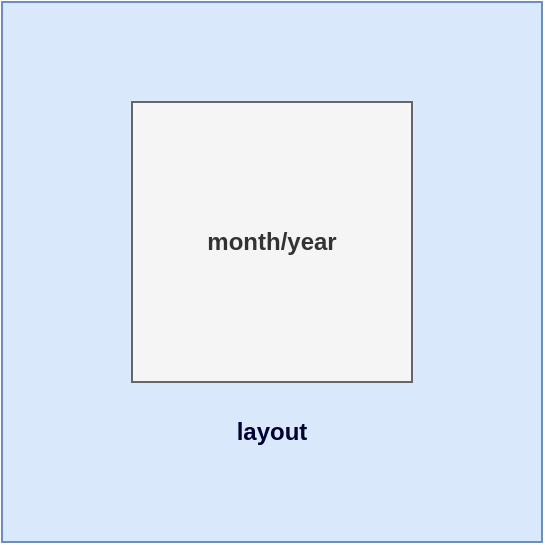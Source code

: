 <mxfile>
    <diagram id="DKHXUZhNlKdjLY8K6CWP" name="第 1 页">
        <mxGraphModel dx="349" dy="647" grid="1" gridSize="10" guides="1" tooltips="1" connect="1" arrows="1" fold="1" page="1" pageScale="1" pageWidth="850" pageHeight="1100" background="#ffffff" math="0" shadow="0">
            <root>
                <mxCell id="0"/>
                <mxCell id="1" parent="0"/>
                <mxCell id="5" value="" style="whiteSpace=wrap;html=1;aspect=fixed;fillColor=#dae8fc;strokeColor=#6c8ebf;" vertex="1" parent="1">
                    <mxGeometry x="130" y="190" width="270" height="270" as="geometry"/>
                </mxCell>
                <mxCell id="6" value="layout" style="text;align=center;html=1;verticalAlign=middle;whiteSpace=wrap;rounded=0;fontStyle=1;fontColor=#000033;" vertex="1" parent="1">
                    <mxGeometry x="235" y="390" width="60" height="30" as="geometry"/>
                </mxCell>
                <mxCell id="7" value="&lt;b&gt;month/year&lt;/b&gt;" style="whiteSpace=wrap;html=1;aspect=fixed;fillColor=#f5f5f5;fontColor=#333333;strokeColor=#666666;" vertex="1" parent="1">
                    <mxGeometry x="195" y="240" width="140" height="140" as="geometry"/>
                </mxCell>
            </root>
        </mxGraphModel>
    </diagram>
</mxfile>